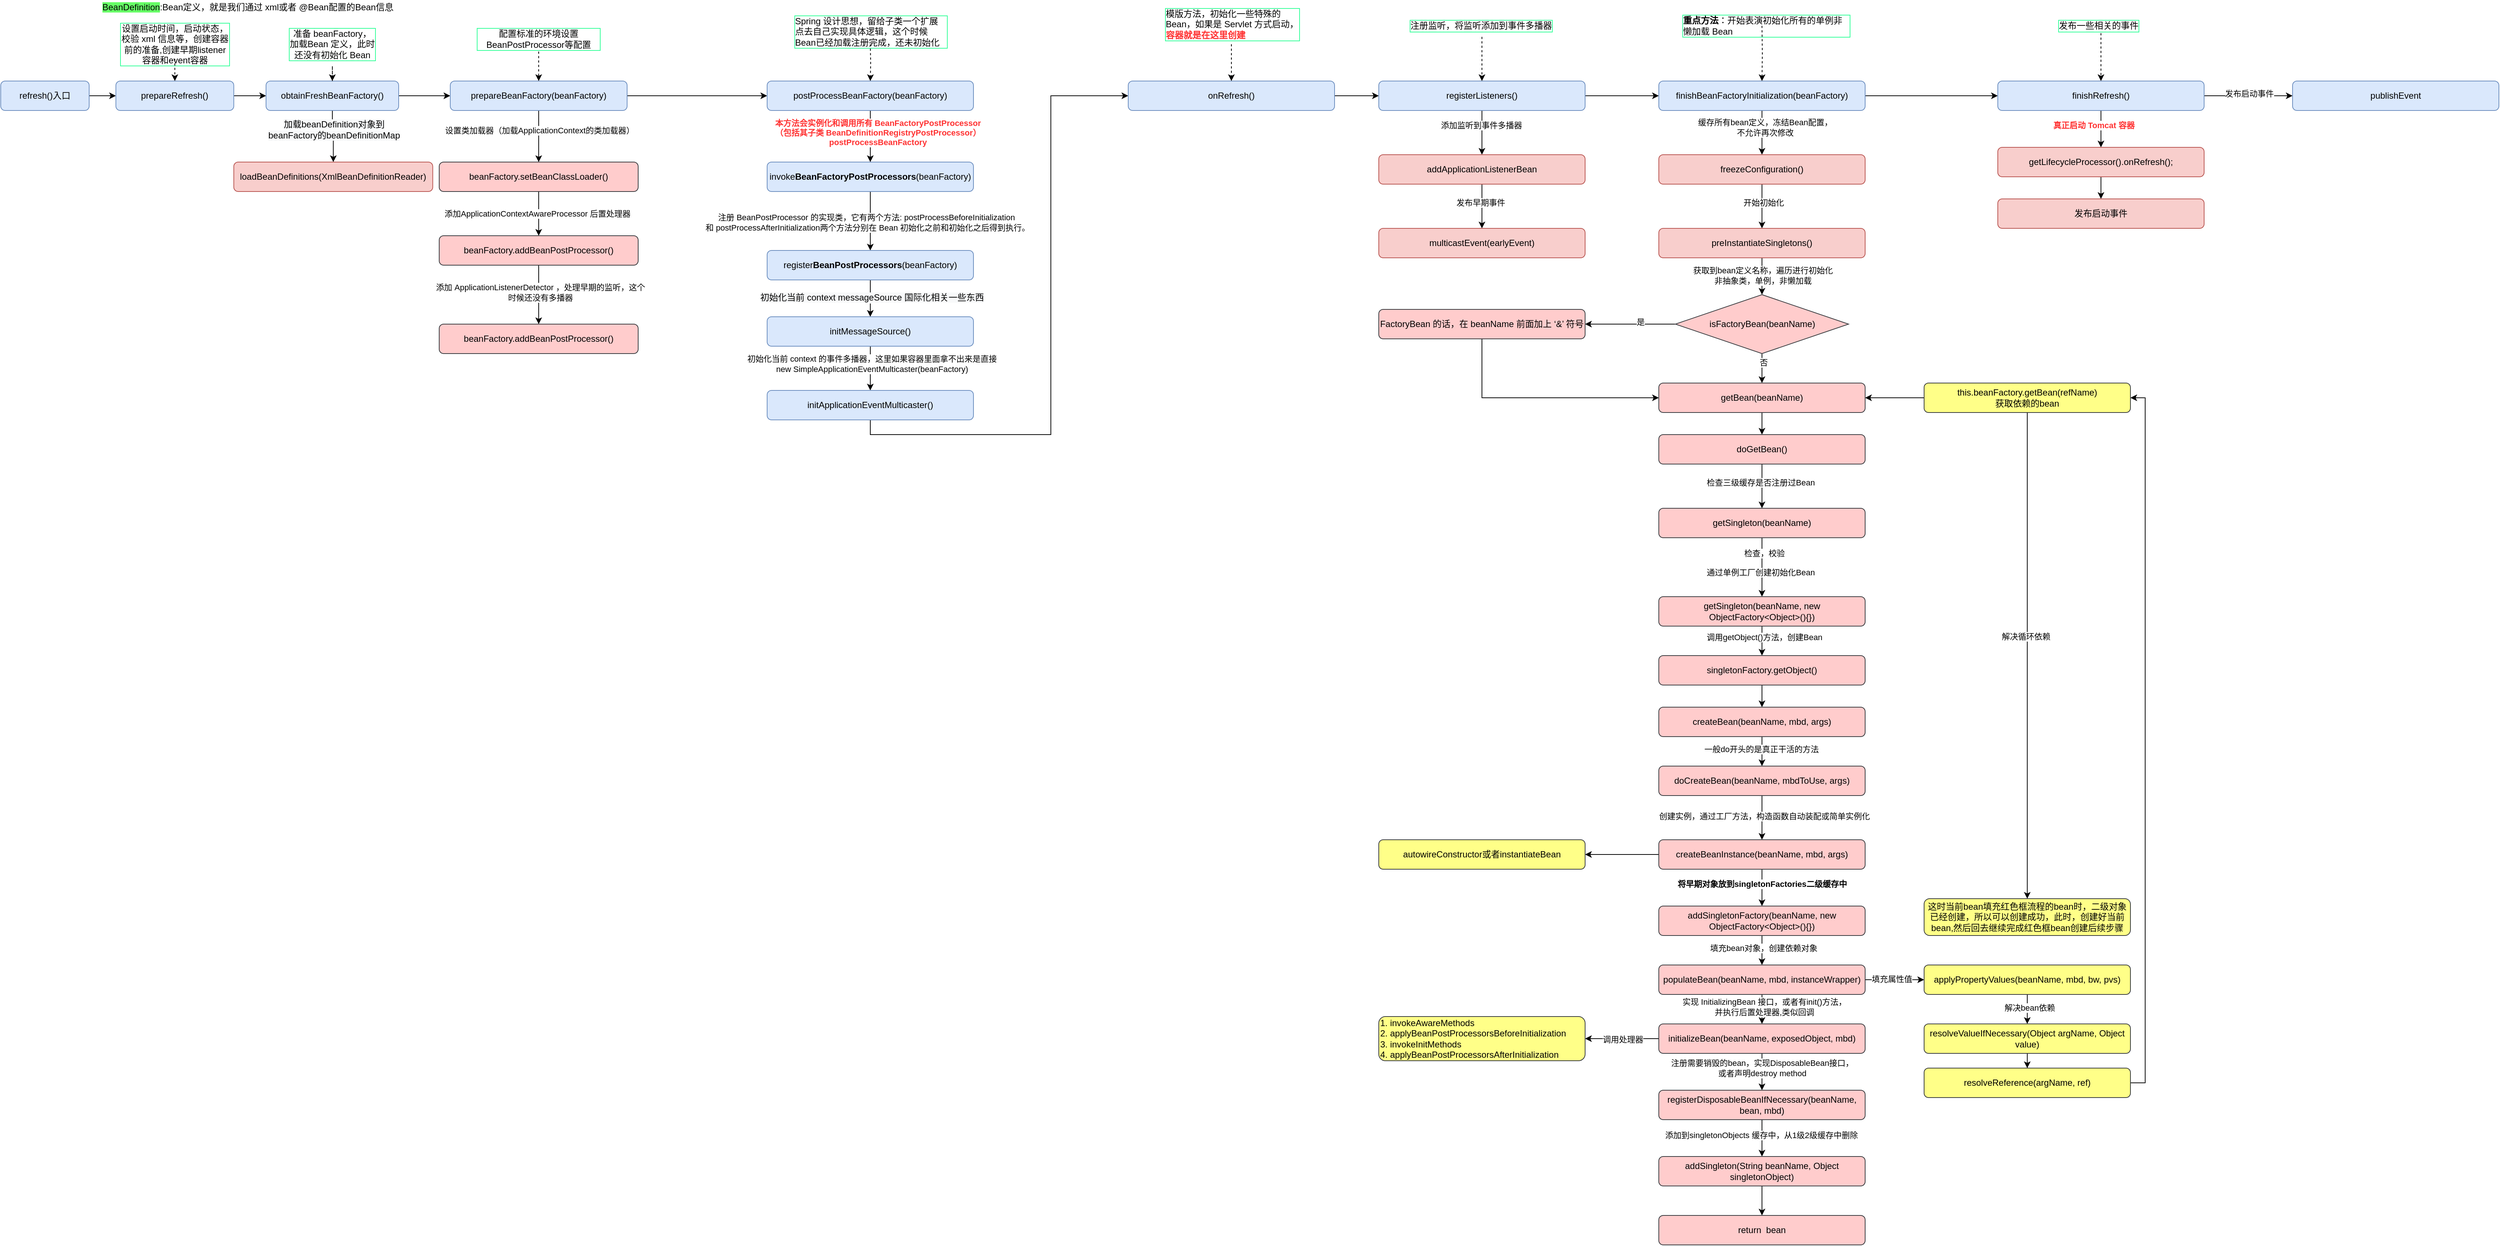 <mxfile version="14.5.4" type="github">
  <diagram id="V-CT-bQR6EL4BBTl5-5s" name="Page-1">
    <mxGraphModel dx="2031" dy="1103" grid="1" gridSize="10" guides="1" tooltips="1" connect="1" arrows="1" fold="1" page="1" pageScale="1" pageWidth="3300" pageHeight="2339" math="0" shadow="0">
      <root>
        <mxCell id="0" />
        <mxCell id="1" parent="0" />
        <mxCell id="bpOmWfIlOjlK94pHwSz9-1" value="" style="edgeStyle=orthogonalEdgeStyle;rounded=0;orthogonalLoop=1;jettySize=auto;html=1;entryX=0;entryY=0.5;entryDx=0;entryDy=0;" parent="1" source="bpOmWfIlOjlK94pHwSz9-2" target="tZ6f-W7lVFpLcrt0BJ1U-58" edge="1">
          <mxGeometry relative="1" as="geometry" />
        </mxCell>
        <mxCell id="bpOmWfIlOjlK94pHwSz9-2" value="refresh()入口" style="rounded=1;whiteSpace=wrap;html=1;fillColor=#dae8fc;strokeColor=#6c8ebf;" parent="1" vertex="1">
          <mxGeometry x="160" y="160" width="120" height="40" as="geometry" />
        </mxCell>
        <mxCell id="bpOmWfIlOjlK94pHwSz9-3" value="" style="edgeStyle=orthogonalEdgeStyle;rounded=0;orthogonalLoop=1;jettySize=auto;html=1;" parent="1" source="bpOmWfIlOjlK94pHwSz9-5" target="bpOmWfIlOjlK94pHwSz9-8" edge="1">
          <mxGeometry relative="1" as="geometry" />
        </mxCell>
        <mxCell id="tZ6f-W7lVFpLcrt0BJ1U-63" value="&lt;span style=&quot;font-size: 12px ; background-color: rgb(248 , 249 , 250)&quot;&gt;加载beanDefinition对象到&lt;br&gt;beanFactory的beanDefinitionMap&lt;/span&gt;" style="edgeLabel;html=1;align=center;verticalAlign=middle;resizable=0;points=[];" parent="bpOmWfIlOjlK94pHwSz9-3" vertex="1" connectable="0">
          <mxGeometry x="-0.28" y="2" relative="1" as="geometry">
            <mxPoint as="offset" />
          </mxGeometry>
        </mxCell>
        <mxCell id="tZ6f-W7lVFpLcrt0BJ1U-46" style="edgeStyle=orthogonalEdgeStyle;rounded=0;orthogonalLoop=1;jettySize=auto;html=1;entryX=0;entryY=0.5;entryDx=0;entryDy=0;" parent="1" source="bpOmWfIlOjlK94pHwSz9-5" target="bpOmWfIlOjlK94pHwSz9-12" edge="1">
          <mxGeometry relative="1" as="geometry" />
        </mxCell>
        <mxCell id="bpOmWfIlOjlK94pHwSz9-5" value="obtainFreshBeanFactory()" style="whiteSpace=wrap;html=1;rounded=1;strokeColor=#6c8ebf;fillColor=#dae8fc;shadow=0;sketch=0;glass=0;" parent="1" vertex="1">
          <mxGeometry x="520" y="160" width="180" height="40" as="geometry" />
        </mxCell>
        <mxCell id="bpOmWfIlOjlK94pHwSz9-6" value="" style="edgeStyle=orthogonalEdgeStyle;rounded=0;orthogonalLoop=1;jettySize=auto;html=1;dashed=1;" parent="1" source="bpOmWfIlOjlK94pHwSz9-7" target="bpOmWfIlOjlK94pHwSz9-5" edge="1">
          <mxGeometry relative="1" as="geometry" />
        </mxCell>
        <mxCell id="bpOmWfIlOjlK94pHwSz9-7" value="准备 beanFactory，加载Bean 定义，此时还没有初始化 Bean" style="text;html=1;strokeColor=none;fillColor=none;align=center;verticalAlign=middle;whiteSpace=wrap;rounded=0;shadow=0;glass=0;sketch=0;labelBorderColor=#33FF99;" parent="1" vertex="1">
          <mxGeometry x="550" y="80" width="120" height="60" as="geometry" />
        </mxCell>
        <mxCell id="bpOmWfIlOjlK94pHwSz9-8" value="loadBeanDefinitions(XmlBeanDefinitionReader)" style="whiteSpace=wrap;html=1;rounded=1;strokeColor=#b85450;fillColor=#f8cecc;shadow=0;sketch=0;glass=0;" parent="1" vertex="1">
          <mxGeometry x="476.25" y="270" width="270" height="40" as="geometry" />
        </mxCell>
        <mxCell id="tZ6f-W7lVFpLcrt0BJ1U-47" style="edgeStyle=orthogonalEdgeStyle;rounded=0;orthogonalLoop=1;jettySize=auto;html=1;entryX=0;entryY=0.5;entryDx=0;entryDy=0;" parent="1" source="bpOmWfIlOjlK94pHwSz9-12" target="tZ6f-W7lVFpLcrt0BJ1U-4" edge="1">
          <mxGeometry relative="1" as="geometry" />
        </mxCell>
        <mxCell id="tZ6f-W7lVFpLcrt0BJ1U-66" value="" style="edgeStyle=orthogonalEdgeStyle;rounded=0;orthogonalLoop=1;jettySize=auto;html=1;" parent="1" source="bpOmWfIlOjlK94pHwSz9-12" target="tZ6f-W7lVFpLcrt0BJ1U-65" edge="1">
          <mxGeometry relative="1" as="geometry" />
        </mxCell>
        <mxCell id="tZ6f-W7lVFpLcrt0BJ1U-67" value="设置类加载器（加载ApplicationContext的类加载器）" style="edgeLabel;html=1;align=center;verticalAlign=middle;resizable=0;points=[];" parent="tZ6f-W7lVFpLcrt0BJ1U-66" vertex="1" connectable="0">
          <mxGeometry x="-0.249" y="1" relative="1" as="geometry">
            <mxPoint as="offset" />
          </mxGeometry>
        </mxCell>
        <mxCell id="bpOmWfIlOjlK94pHwSz9-12" value="prepareBeanFactory(beanFactory)" style="whiteSpace=wrap;html=1;rounded=1;strokeColor=#6c8ebf;fillColor=#dae8fc;shadow=0;sketch=0;glass=0;" parent="1" vertex="1">
          <mxGeometry x="770" y="160" width="240" height="40" as="geometry" />
        </mxCell>
        <mxCell id="tZ6f-W7lVFpLcrt0BJ1U-49" style="edgeStyle=orthogonalEdgeStyle;rounded=0;orthogonalLoop=1;jettySize=auto;html=1;" parent="1" source="bpOmWfIlOjlK94pHwSz9-13" target="tZ6f-W7lVFpLcrt0BJ1U-14" edge="1">
          <mxGeometry relative="1" as="geometry" />
        </mxCell>
        <mxCell id="tZ6f-W7lVFpLcrt0BJ1U-80" value="&lt;div&gt;注册 BeanPostProcessor 的实现类，它有两个方法: postProcessBeforeInitialization&amp;nbsp;&lt;/div&gt;&lt;div&gt;和 postProcessAfterInitialization两个方法分别在 Bean 初始化之前和初始化之后得到执行。&lt;/div&gt;" style="edgeLabel;html=1;align=center;verticalAlign=middle;resizable=0;points=[];" parent="tZ6f-W7lVFpLcrt0BJ1U-49" vertex="1" connectable="0">
          <mxGeometry x="0.054" y="-4" relative="1" as="geometry">
            <mxPoint as="offset" />
          </mxGeometry>
        </mxCell>
        <mxCell id="bpOmWfIlOjlK94pHwSz9-13" value="invoke&lt;b&gt;BeanFactoryPostProcessors&lt;/b&gt;(beanFactory)" style="whiteSpace=wrap;html=1;rounded=1;strokeColor=#6c8ebf;fillColor=#dae8fc;shadow=0;sketch=0;glass=0;" parent="1" vertex="1">
          <mxGeometry x="1200" y="270" width="280" height="40" as="geometry" />
        </mxCell>
        <mxCell id="tZ6f-W7lVFpLcrt0BJ1U-2" value="" style="edgeStyle=orthogonalEdgeStyle;rounded=0;orthogonalLoop=1;jettySize=auto;html=1;dashed=1;entryX=0.5;entryY=0;entryDx=0;entryDy=0;exitX=0.5;exitY=1;exitDx=0;exitDy=0;" parent="1" source="tZ6f-W7lVFpLcrt0BJ1U-1" target="bpOmWfIlOjlK94pHwSz9-12" edge="1">
          <mxGeometry relative="1" as="geometry" />
        </mxCell>
        <mxCell id="tZ6f-W7lVFpLcrt0BJ1U-1" value="配置标准的环境设置BeanPostProcessor等配置" style="text;html=1;strokeColor=none;fillColor=none;align=center;verticalAlign=middle;whiteSpace=wrap;rounded=0;shadow=0;labelBorderColor=#33FF99;" parent="1" vertex="1">
          <mxGeometry x="805" y="85" width="170" height="35" as="geometry" />
        </mxCell>
        <mxCell id="tZ6f-W7lVFpLcrt0BJ1U-48" style="edgeStyle=orthogonalEdgeStyle;rounded=0;orthogonalLoop=1;jettySize=auto;html=1;" parent="1" source="tZ6f-W7lVFpLcrt0BJ1U-4" target="bpOmWfIlOjlK94pHwSz9-13" edge="1">
          <mxGeometry relative="1" as="geometry">
            <mxPoint x="1670" y="160" as="targetPoint" />
          </mxGeometry>
        </mxCell>
        <mxCell id="tZ6f-W7lVFpLcrt0BJ1U-78" value="&lt;div style=&quot;font-size: 12px ; text-align: left&quot;&gt;&lt;br&gt;&lt;/div&gt;" style="edgeLabel;html=1;align=center;verticalAlign=middle;resizable=0;points=[];" parent="tZ6f-W7lVFpLcrt0BJ1U-48" vertex="1" connectable="0">
          <mxGeometry x="-0.233" y="-4" relative="1" as="geometry">
            <mxPoint as="offset" />
          </mxGeometry>
        </mxCell>
        <mxCell id="tZ6f-W7lVFpLcrt0BJ1U-79" value="&lt;span style=&quot;font-size: 11px&quot;&gt;&lt;b&gt;&lt;font color=&quot;#ff3333&quot;&gt;本方法会实例化和调用所有 BeanFactoryPostProcessor&lt;br&gt;（包括其子类 BeanDefinitionRegistryPostProcessor）&lt;br&gt;postProcessBeanFactory&lt;br&gt;&lt;/font&gt;&lt;/b&gt;&lt;/span&gt;" style="edgeLabel;html=1;align=center;verticalAlign=middle;resizable=0;points=[];" parent="tZ6f-W7lVFpLcrt0BJ1U-48" vertex="1" connectable="0">
          <mxGeometry x="-0.233" y="2" relative="1" as="geometry">
            <mxPoint x="8" y="3" as="offset" />
          </mxGeometry>
        </mxCell>
        <mxCell id="tZ6f-W7lVFpLcrt0BJ1U-4" value="postProcessBeanFactory(beanFactory)" style="whiteSpace=wrap;html=1;rounded=1;strokeColor=#6c8ebf;fillColor=#dae8fc;shadow=0;sketch=0;glass=0;" parent="1" vertex="1">
          <mxGeometry x="1200" y="160" width="280" height="40" as="geometry" />
        </mxCell>
        <mxCell id="tZ6f-W7lVFpLcrt0BJ1U-7" value="" style="edgeStyle=orthogonalEdgeStyle;rounded=0;orthogonalLoop=1;jettySize=auto;html=1;dashed=1;" parent="1" target="tZ6f-W7lVFpLcrt0BJ1U-4" edge="1">
          <mxGeometry relative="1" as="geometry">
            <mxPoint x="1340" y="110" as="sourcePoint" />
          </mxGeometry>
        </mxCell>
        <mxCell id="tZ6f-W7lVFpLcrt0BJ1U-6" value="&lt;div&gt;&lt;/div&gt;Spring 设计思想，留给子类一个扩展点去自己实现具体逻辑，这个时候Bean已经加载注册完成，还未初始化" style="text;html=1;strokeColor=none;fillColor=none;align=left;verticalAlign=middle;whiteSpace=wrap;rounded=0;shadow=0;labelBorderColor=#33FF99;" parent="1" vertex="1">
          <mxGeometry x="1235" y="55" width="210" height="75" as="geometry" />
        </mxCell>
        <mxCell id="tZ6f-W7lVFpLcrt0BJ1U-50" style="edgeStyle=orthogonalEdgeStyle;rounded=0;orthogonalLoop=1;jettySize=auto;html=1;entryX=0.5;entryY=0;entryDx=0;entryDy=0;" parent="1" source="tZ6f-W7lVFpLcrt0BJ1U-14" target="tZ6f-W7lVFpLcrt0BJ1U-19" edge="1">
          <mxGeometry relative="1" as="geometry" />
        </mxCell>
        <mxCell id="tZ6f-W7lVFpLcrt0BJ1U-81" value="&lt;span style=&quot;font-size: 12px ; text-align: left ; background-color: rgb(248 , 249 , 250)&quot;&gt;初始化当前 context messageSource 国际化相关一些东西&lt;/span&gt;" style="edgeLabel;html=1;align=center;verticalAlign=middle;resizable=0;points=[];" parent="tZ6f-W7lVFpLcrt0BJ1U-50" vertex="1" connectable="0">
          <mxGeometry x="-0.066" y="2" relative="1" as="geometry">
            <mxPoint as="offset" />
          </mxGeometry>
        </mxCell>
        <mxCell id="tZ6f-W7lVFpLcrt0BJ1U-14" value="register&lt;b&gt;BeanPostProcessors&lt;/b&gt;(beanFactory)" style="whiteSpace=wrap;html=1;rounded=1;strokeColor=#6c8ebf;fillColor=#dae8fc;shadow=0;sketch=0;glass=0;" parent="1" vertex="1">
          <mxGeometry x="1200" y="390" width="280" height="40" as="geometry" />
        </mxCell>
        <mxCell id="tZ6f-W7lVFpLcrt0BJ1U-51" style="edgeStyle=orthogonalEdgeStyle;rounded=0;orthogonalLoop=1;jettySize=auto;html=1;entryX=0.5;entryY=0;entryDx=0;entryDy=0;" parent="1" source="tZ6f-W7lVFpLcrt0BJ1U-19" target="tZ6f-W7lVFpLcrt0BJ1U-23" edge="1">
          <mxGeometry relative="1" as="geometry" />
        </mxCell>
        <mxCell id="tZ6f-W7lVFpLcrt0BJ1U-83" value="&lt;div&gt;初始化当前 context 的事件多播器，这里如果容器里面拿不出来是直接&lt;/div&gt;&lt;div&gt;new SimpleApplicationEventMulticaster(beanFactory)&lt;/div&gt;" style="edgeLabel;html=1;align=center;verticalAlign=middle;resizable=0;points=[];" parent="tZ6f-W7lVFpLcrt0BJ1U-51" vertex="1" connectable="0">
          <mxGeometry x="-0.202" y="2" relative="1" as="geometry">
            <mxPoint as="offset" />
          </mxGeometry>
        </mxCell>
        <mxCell id="tZ6f-W7lVFpLcrt0BJ1U-19" value="initMessageSource()" style="whiteSpace=wrap;html=1;rounded=1;strokeColor=#6c8ebf;fillColor=#dae8fc;shadow=0;sketch=0;glass=0;" parent="1" vertex="1">
          <mxGeometry x="1200" y="480" width="280" height="40" as="geometry" />
        </mxCell>
        <mxCell id="tZ6f-W7lVFpLcrt0BJ1U-52" style="edgeStyle=orthogonalEdgeStyle;rounded=0;orthogonalLoop=1;jettySize=auto;html=1;entryX=0;entryY=0.5;entryDx=0;entryDy=0;exitX=0.5;exitY=1;exitDx=0;exitDy=0;" parent="1" source="tZ6f-W7lVFpLcrt0BJ1U-23" target="tZ6f-W7lVFpLcrt0BJ1U-27" edge="1">
          <mxGeometry relative="1" as="geometry">
            <mxPoint x="3410" y="180" as="targetPoint" />
          </mxGeometry>
        </mxCell>
        <mxCell id="tZ6f-W7lVFpLcrt0BJ1U-23" value="initApplicationEventMulticaster()" style="whiteSpace=wrap;html=1;rounded=1;strokeColor=#6c8ebf;fillColor=#dae8fc;shadow=0;sketch=0;glass=0;" parent="1" vertex="1">
          <mxGeometry x="1200" y="580" width="280" height="40" as="geometry" />
        </mxCell>
        <mxCell id="tZ6f-W7lVFpLcrt0BJ1U-84" value="" style="edgeStyle=orthogonalEdgeStyle;rounded=0;orthogonalLoop=1;jettySize=auto;html=1;" parent="1" source="tZ6f-W7lVFpLcrt0BJ1U-27" target="tZ6f-W7lVFpLcrt0BJ1U-31" edge="1">
          <mxGeometry relative="1" as="geometry" />
        </mxCell>
        <mxCell id="tZ6f-W7lVFpLcrt0BJ1U-27" value="onRefresh()" style="whiteSpace=wrap;html=1;rounded=1;strokeColor=#6c8ebf;fillColor=#dae8fc;shadow=0;sketch=0;glass=0;" parent="1" vertex="1">
          <mxGeometry x="1690" y="160" width="280" height="40" as="geometry" />
        </mxCell>
        <mxCell id="tZ6f-W7lVFpLcrt0BJ1U-30" value="" style="edgeStyle=orthogonalEdgeStyle;rounded=0;orthogonalLoop=1;jettySize=auto;html=1;dashed=1;" parent="1" source="tZ6f-W7lVFpLcrt0BJ1U-29" target="tZ6f-W7lVFpLcrt0BJ1U-27" edge="1">
          <mxGeometry relative="1" as="geometry" />
        </mxCell>
        <mxCell id="tZ6f-W7lVFpLcrt0BJ1U-29" value="模版方法，初始化一些特殊的 Bean，如果是&amp;nbsp;Servlet&amp;nbsp;方式启动，&lt;b&gt;&lt;font color=&quot;#ff3333&quot;&gt;容器就是在这里创建&lt;/font&gt;&lt;/b&gt;" style="text;html=1;strokeColor=none;fillColor=none;align=left;verticalAlign=middle;whiteSpace=wrap;rounded=0;shadow=0;labelBorderColor=#33FF99;" parent="1" vertex="1">
          <mxGeometry x="1737.5" y="55" width="185" height="55" as="geometry" />
        </mxCell>
        <mxCell id="tZ6f-W7lVFpLcrt0BJ1U-56" style="edgeStyle=orthogonalEdgeStyle;rounded=0;orthogonalLoop=1;jettySize=auto;html=1;" parent="1" source="tZ6f-W7lVFpLcrt0BJ1U-31" target="tZ6f-W7lVFpLcrt0BJ1U-35" edge="1">
          <mxGeometry relative="1" as="geometry" />
        </mxCell>
        <mxCell id="tZ6f-W7lVFpLcrt0BJ1U-86" value="" style="edgeStyle=orthogonalEdgeStyle;rounded=0;orthogonalLoop=1;jettySize=auto;html=1;" parent="1" source="tZ6f-W7lVFpLcrt0BJ1U-31" target="tZ6f-W7lVFpLcrt0BJ1U-85" edge="1">
          <mxGeometry relative="1" as="geometry" />
        </mxCell>
        <mxCell id="tZ6f-W7lVFpLcrt0BJ1U-87" value="添加监听到事件多播器" style="edgeLabel;html=1;align=center;verticalAlign=middle;resizable=0;points=[];" parent="tZ6f-W7lVFpLcrt0BJ1U-86" vertex="1" connectable="0">
          <mxGeometry x="-0.35" y="-1" relative="1" as="geometry">
            <mxPoint as="offset" />
          </mxGeometry>
        </mxCell>
        <mxCell id="tZ6f-W7lVFpLcrt0BJ1U-31" value="registerListeners()" style="whiteSpace=wrap;html=1;rounded=1;strokeColor=#6c8ebf;fillColor=#dae8fc;shadow=0;sketch=0;glass=0;" parent="1" vertex="1">
          <mxGeometry x="2030" y="160" width="280" height="40" as="geometry" />
        </mxCell>
        <mxCell id="tZ6f-W7lVFpLcrt0BJ1U-34" value="" style="edgeStyle=orthogonalEdgeStyle;rounded=0;orthogonalLoop=1;jettySize=auto;html=1;dashed=1;" parent="1" source="tZ6f-W7lVFpLcrt0BJ1U-33" target="tZ6f-W7lVFpLcrt0BJ1U-31" edge="1">
          <mxGeometry relative="1" as="geometry" />
        </mxCell>
        <mxCell id="tZ6f-W7lVFpLcrt0BJ1U-33" value="注册监听，将监听添加到事件多播器" style="text;html=1;strokeColor=none;fillColor=none;align=left;verticalAlign=middle;whiteSpace=wrap;rounded=0;shadow=0;labelBorderColor=#33FF99;" parent="1" vertex="1">
          <mxGeometry x="2070" y="70" width="200" height="30" as="geometry" />
        </mxCell>
        <mxCell id="tZ6f-W7lVFpLcrt0BJ1U-57" style="edgeStyle=orthogonalEdgeStyle;rounded=0;orthogonalLoop=1;jettySize=auto;html=1;entryX=0;entryY=0.5;entryDx=0;entryDy=0;" parent="1" source="tZ6f-W7lVFpLcrt0BJ1U-35" target="tZ6f-W7lVFpLcrt0BJ1U-41" edge="1">
          <mxGeometry relative="1" as="geometry">
            <mxPoint x="2770" y="180" as="targetPoint" />
          </mxGeometry>
        </mxCell>
        <mxCell id="tZ6f-W7lVFpLcrt0BJ1U-92" value="" style="edgeStyle=orthogonalEdgeStyle;rounded=0;orthogonalLoop=1;jettySize=auto;html=1;" parent="1" source="tZ6f-W7lVFpLcrt0BJ1U-35" target="tZ6f-W7lVFpLcrt0BJ1U-91" edge="1">
          <mxGeometry relative="1" as="geometry" />
        </mxCell>
        <mxCell id="tZ6f-W7lVFpLcrt0BJ1U-93" value="缓存所有bean定义，冻结Bean配置，&lt;br&gt;不允许再次修改" style="edgeLabel;html=1;align=center;verticalAlign=middle;resizable=0;points=[];" parent="tZ6f-W7lVFpLcrt0BJ1U-92" vertex="1" connectable="0">
          <mxGeometry x="-0.241" y="4" relative="1" as="geometry">
            <mxPoint as="offset" />
          </mxGeometry>
        </mxCell>
        <mxCell id="tZ6f-W7lVFpLcrt0BJ1U-35" value="finishBeanFactoryInitialization(beanFactory)" style="whiteSpace=wrap;html=1;rounded=1;strokeColor=#6c8ebf;fillColor=#dae8fc;shadow=0;sketch=0;glass=0;" parent="1" vertex="1">
          <mxGeometry x="2410" y="160" width="280" height="40" as="geometry" />
        </mxCell>
        <mxCell id="tZ6f-W7lVFpLcrt0BJ1U-40" value="" style="edgeStyle=orthogonalEdgeStyle;rounded=0;orthogonalLoop=1;jettySize=auto;html=1;dashed=1;" parent="1" target="tZ6f-W7lVFpLcrt0BJ1U-35" edge="1">
          <mxGeometry relative="1" as="geometry">
            <mxPoint x="2550" y="85" as="sourcePoint" />
          </mxGeometry>
        </mxCell>
        <mxCell id="tZ6f-W7lVFpLcrt0BJ1U-39" value="&lt;b&gt;重点方法&lt;/b&gt;：开始表演初始化所有的单例非懒加载 Bean" style="text;html=1;strokeColor=none;fillColor=none;align=left;verticalAlign=middle;whiteSpace=wrap;rounded=0;shadow=0;labelBorderColor=#33FF99;" parent="1" vertex="1">
          <mxGeometry x="2440" y="65" width="230" height="40" as="geometry" />
        </mxCell>
        <mxCell id="tZ6f-W7lVFpLcrt0BJ1U-168" value="" style="edgeStyle=orthogonalEdgeStyle;rounded=0;orthogonalLoop=1;jettySize=auto;html=1;" parent="1" source="tZ6f-W7lVFpLcrt0BJ1U-41" target="tZ6f-W7lVFpLcrt0BJ1U-167" edge="1">
          <mxGeometry relative="1" as="geometry" />
        </mxCell>
        <mxCell id="tZ6f-W7lVFpLcrt0BJ1U-169" value="发布启动事件" style="edgeLabel;html=1;align=center;verticalAlign=middle;resizable=0;points=[];" parent="tZ6f-W7lVFpLcrt0BJ1U-168" vertex="1" connectable="0">
          <mxGeometry x="0.008" y="3" relative="1" as="geometry">
            <mxPoint as="offset" />
          </mxGeometry>
        </mxCell>
        <mxCell id="EuHDT4Vd-5GvrEQFNRgy-2" style="edgeStyle=orthogonalEdgeStyle;rounded=0;orthogonalLoop=1;jettySize=auto;html=1;" edge="1" parent="1" source="tZ6f-W7lVFpLcrt0BJ1U-41" target="EuHDT4Vd-5GvrEQFNRgy-1">
          <mxGeometry relative="1" as="geometry" />
        </mxCell>
        <mxCell id="tZ6f-W7lVFpLcrt0BJ1U-41" value="finishRefresh()" style="whiteSpace=wrap;html=1;rounded=1;strokeColor=#6c8ebf;fillColor=#dae8fc;shadow=0;sketch=0;glass=0;" parent="1" vertex="1">
          <mxGeometry x="2870" y="160" width="280" height="40" as="geometry" />
        </mxCell>
        <mxCell id="tZ6f-W7lVFpLcrt0BJ1U-44" style="edgeStyle=orthogonalEdgeStyle;rounded=0;orthogonalLoop=1;jettySize=auto;html=1;dashed=1;" parent="1" source="tZ6f-W7lVFpLcrt0BJ1U-43" edge="1">
          <mxGeometry relative="1" as="geometry">
            <mxPoint x="3010" y="160" as="targetPoint" />
          </mxGeometry>
        </mxCell>
        <mxCell id="tZ6f-W7lVFpLcrt0BJ1U-43" value="发布一些相关的事件" style="text;html=1;strokeColor=none;fillColor=none;align=left;verticalAlign=middle;whiteSpace=wrap;rounded=0;shadow=0;labelBorderColor=#33FF99;" parent="1" vertex="1">
          <mxGeometry x="2950" y="75" width="120" height="20" as="geometry" />
        </mxCell>
        <mxCell id="tZ6f-W7lVFpLcrt0BJ1U-59" value="" style="edgeStyle=orthogonalEdgeStyle;rounded=0;orthogonalLoop=1;jettySize=auto;html=1;" parent="1" source="tZ6f-W7lVFpLcrt0BJ1U-58" target="bpOmWfIlOjlK94pHwSz9-5" edge="1">
          <mxGeometry relative="1" as="geometry" />
        </mxCell>
        <mxCell id="tZ6f-W7lVFpLcrt0BJ1U-58" value="prepareRefresh()" style="whiteSpace=wrap;html=1;rounded=1;strokeColor=#6c8ebf;fillColor=#dae8fc;shadow=0;sketch=0;glass=0;" parent="1" vertex="1">
          <mxGeometry x="316.25" y="160" width="160" height="40" as="geometry" />
        </mxCell>
        <mxCell id="tZ6f-W7lVFpLcrt0BJ1U-62" value="" style="edgeStyle=orthogonalEdgeStyle;rounded=0;orthogonalLoop=1;jettySize=auto;html=1;dashed=1;" parent="1" source="tZ6f-W7lVFpLcrt0BJ1U-61" target="tZ6f-W7lVFpLcrt0BJ1U-58" edge="1">
          <mxGeometry relative="1" as="geometry" />
        </mxCell>
        <mxCell id="tZ6f-W7lVFpLcrt0BJ1U-61" value="设置启动时间，启动状态，校验 xml 信息等，创建容器前的准备,创建早期listener容器和event容器" style="text;html=1;strokeColor=none;fillColor=none;align=center;verticalAlign=middle;whiteSpace=wrap;rounded=0;shadow=0;glass=0;sketch=0;labelBorderColor=#33FF99;" parent="1" vertex="1">
          <mxGeometry x="320.62" y="90" width="151.25" height="40" as="geometry" />
        </mxCell>
        <mxCell id="tZ6f-W7lVFpLcrt0BJ1U-64" value="&lt;span style=&quot;background-color: rgb(102 , 255 , 102)&quot;&gt;BeanDefinition&lt;/span&gt;:Bean定义，就是我们通过 xml或者 @Bean配置的Bean信息" style="text;html=1;strokeColor=none;fillColor=none;align=center;verticalAlign=middle;whiteSpace=wrap;rounded=0;shadow=0;" parent="1" vertex="1">
          <mxGeometry x="291.25" y="50" width="408.75" height="20" as="geometry" />
        </mxCell>
        <mxCell id="tZ6f-W7lVFpLcrt0BJ1U-69" value="" style="edgeStyle=orthogonalEdgeStyle;rounded=0;orthogonalLoop=1;jettySize=auto;html=1;" parent="1" source="tZ6f-W7lVFpLcrt0BJ1U-65" target="tZ6f-W7lVFpLcrt0BJ1U-68" edge="1">
          <mxGeometry relative="1" as="geometry" />
        </mxCell>
        <mxCell id="tZ6f-W7lVFpLcrt0BJ1U-70" value="添加ApplicationContextAwareProcessor 后置处理器" style="edgeLabel;html=1;align=center;verticalAlign=middle;resizable=0;points=[];" parent="tZ6f-W7lVFpLcrt0BJ1U-69" vertex="1" connectable="0">
          <mxGeometry x="-0.004" y="-2" relative="1" as="geometry">
            <mxPoint as="offset" />
          </mxGeometry>
        </mxCell>
        <mxCell id="tZ6f-W7lVFpLcrt0BJ1U-65" value="beanFactory.setBeanClassLoader()" style="whiteSpace=wrap;html=1;rounded=1;strokeColor=#36393d;fillColor=#ffcccc;shadow=0;sketch=0;glass=0;" parent="1" vertex="1">
          <mxGeometry x="755" y="270" width="270" height="40" as="geometry" />
        </mxCell>
        <mxCell id="tZ6f-W7lVFpLcrt0BJ1U-72" value="" style="edgeStyle=orthogonalEdgeStyle;rounded=0;orthogonalLoop=1;jettySize=auto;html=1;" parent="1" source="tZ6f-W7lVFpLcrt0BJ1U-68" target="tZ6f-W7lVFpLcrt0BJ1U-71" edge="1">
          <mxGeometry relative="1" as="geometry" />
        </mxCell>
        <mxCell id="tZ6f-W7lVFpLcrt0BJ1U-73" value="添加&amp;nbsp;ApplicationListenerDetector ，处理早期的监听，这个&lt;br&gt;时候还没有多播器" style="edgeLabel;html=1;align=center;verticalAlign=middle;resizable=0;points=[];" parent="tZ6f-W7lVFpLcrt0BJ1U-72" vertex="1" connectable="0">
          <mxGeometry x="-0.093" y="2" relative="1" as="geometry">
            <mxPoint as="offset" />
          </mxGeometry>
        </mxCell>
        <mxCell id="tZ6f-W7lVFpLcrt0BJ1U-68" value="beanFactory.addBeanPostProcessor()" style="whiteSpace=wrap;html=1;rounded=1;strokeColor=#36393d;fillColor=#ffcccc;shadow=0;sketch=0;glass=0;" parent="1" vertex="1">
          <mxGeometry x="755" y="370" width="270" height="40" as="geometry" />
        </mxCell>
        <mxCell id="tZ6f-W7lVFpLcrt0BJ1U-71" value="beanFactory.addBeanPostProcessor()" style="whiteSpace=wrap;html=1;rounded=1;strokeColor=#36393d;fillColor=#ffcccc;shadow=0;sketch=0;glass=0;" parent="1" vertex="1">
          <mxGeometry x="755" y="490" width="270" height="40" as="geometry" />
        </mxCell>
        <mxCell id="tZ6f-W7lVFpLcrt0BJ1U-89" value="" style="edgeStyle=orthogonalEdgeStyle;rounded=0;orthogonalLoop=1;jettySize=auto;html=1;" parent="1" source="tZ6f-W7lVFpLcrt0BJ1U-85" target="tZ6f-W7lVFpLcrt0BJ1U-88" edge="1">
          <mxGeometry relative="1" as="geometry" />
        </mxCell>
        <mxCell id="tZ6f-W7lVFpLcrt0BJ1U-90" value="发布早期事件" style="edgeLabel;html=1;align=center;verticalAlign=middle;resizable=0;points=[];" parent="tZ6f-W7lVFpLcrt0BJ1U-89" vertex="1" connectable="0">
          <mxGeometry x="-0.166" y="-2" relative="1" as="geometry">
            <mxPoint as="offset" />
          </mxGeometry>
        </mxCell>
        <mxCell id="tZ6f-W7lVFpLcrt0BJ1U-85" value="addApplicationListenerBean" style="whiteSpace=wrap;html=1;rounded=1;strokeColor=#b85450;fillColor=#f8cecc;shadow=0;sketch=0;glass=0;" parent="1" vertex="1">
          <mxGeometry x="2030" y="260" width="280" height="40" as="geometry" />
        </mxCell>
        <mxCell id="tZ6f-W7lVFpLcrt0BJ1U-88" value="multicastEvent(earlyEvent)" style="whiteSpace=wrap;html=1;rounded=1;strokeColor=#b85450;fillColor=#f8cecc;shadow=0;sketch=0;glass=0;" parent="1" vertex="1">
          <mxGeometry x="2030" y="360" width="280" height="40" as="geometry" />
        </mxCell>
        <mxCell id="tZ6f-W7lVFpLcrt0BJ1U-95" value="" style="edgeStyle=orthogonalEdgeStyle;rounded=0;orthogonalLoop=1;jettySize=auto;html=1;" parent="1" source="tZ6f-W7lVFpLcrt0BJ1U-91" target="tZ6f-W7lVFpLcrt0BJ1U-94" edge="1">
          <mxGeometry relative="1" as="geometry" />
        </mxCell>
        <mxCell id="tZ6f-W7lVFpLcrt0BJ1U-96" value="开始初始化" style="edgeLabel;html=1;align=center;verticalAlign=middle;resizable=0;points=[];" parent="tZ6f-W7lVFpLcrt0BJ1U-95" vertex="1" connectable="0">
          <mxGeometry x="-0.163" y="2" relative="1" as="geometry">
            <mxPoint as="offset" />
          </mxGeometry>
        </mxCell>
        <mxCell id="tZ6f-W7lVFpLcrt0BJ1U-91" value="freezeConfiguration()" style="whiteSpace=wrap;html=1;rounded=1;strokeColor=#b85450;fillColor=#f8cecc;shadow=0;sketch=0;glass=0;" parent="1" vertex="1">
          <mxGeometry x="2410" y="260" width="280" height="40" as="geometry" />
        </mxCell>
        <mxCell id="tZ6f-W7lVFpLcrt0BJ1U-98" value="" style="edgeStyle=orthogonalEdgeStyle;rounded=0;orthogonalLoop=1;jettySize=auto;html=1;" parent="1" source="tZ6f-W7lVFpLcrt0BJ1U-94" target="tZ6f-W7lVFpLcrt0BJ1U-97" edge="1">
          <mxGeometry relative="1" as="geometry" />
        </mxCell>
        <mxCell id="tZ6f-W7lVFpLcrt0BJ1U-99" value="获取到bean定义名称，遍历进行初始化&lt;br&gt;非抽象类，单例，非懒加载" style="edgeLabel;html=1;align=center;verticalAlign=middle;resizable=0;points=[];" parent="tZ6f-W7lVFpLcrt0BJ1U-98" vertex="1" connectable="0">
          <mxGeometry x="-0.042" y="1" relative="1" as="geometry">
            <mxPoint as="offset" />
          </mxGeometry>
        </mxCell>
        <mxCell id="tZ6f-W7lVFpLcrt0BJ1U-94" value="preInstantiateSingletons()" style="whiteSpace=wrap;html=1;rounded=1;strokeColor=#b85450;fillColor=#f8cecc;shadow=0;sketch=0;glass=0;" parent="1" vertex="1">
          <mxGeometry x="2410" y="360" width="280" height="40" as="geometry" />
        </mxCell>
        <mxCell id="tZ6f-W7lVFpLcrt0BJ1U-101" value="" style="edgeStyle=orthogonalEdgeStyle;rounded=0;orthogonalLoop=1;jettySize=auto;html=1;" parent="1" source="tZ6f-W7lVFpLcrt0BJ1U-97" target="tZ6f-W7lVFpLcrt0BJ1U-100" edge="1">
          <mxGeometry relative="1" as="geometry" />
        </mxCell>
        <mxCell id="tZ6f-W7lVFpLcrt0BJ1U-102" value="是" style="edgeLabel;html=1;align=center;verticalAlign=middle;resizable=0;points=[];" parent="tZ6f-W7lVFpLcrt0BJ1U-101" vertex="1" connectable="0">
          <mxGeometry x="-0.218" y="-3" relative="1" as="geometry">
            <mxPoint as="offset" />
          </mxGeometry>
        </mxCell>
        <mxCell id="tZ6f-W7lVFpLcrt0BJ1U-104" value="" style="edgeStyle=orthogonalEdgeStyle;rounded=0;orthogonalLoop=1;jettySize=auto;html=1;" parent="1" source="tZ6f-W7lVFpLcrt0BJ1U-97" target="tZ6f-W7lVFpLcrt0BJ1U-103" edge="1">
          <mxGeometry relative="1" as="geometry" />
        </mxCell>
        <mxCell id="tZ6f-W7lVFpLcrt0BJ1U-105" value="否" style="edgeLabel;html=1;align=center;verticalAlign=middle;resizable=0;points=[];" parent="tZ6f-W7lVFpLcrt0BJ1U-104" vertex="1" connectable="0">
          <mxGeometry x="-0.403" y="2" relative="1" as="geometry">
            <mxPoint as="offset" />
          </mxGeometry>
        </mxCell>
        <mxCell id="tZ6f-W7lVFpLcrt0BJ1U-97" value="isFactoryBean(beanName)" style="rhombus;whiteSpace=wrap;html=1;shadow=0;fillColor=#ffcccc;strokeColor=#36393d;" parent="1" vertex="1">
          <mxGeometry x="2432.5" y="450" width="235" height="80" as="geometry" />
        </mxCell>
        <mxCell id="tZ6f-W7lVFpLcrt0BJ1U-115" style="edgeStyle=orthogonalEdgeStyle;rounded=0;orthogonalLoop=1;jettySize=auto;html=1;exitX=0.5;exitY=1;exitDx=0;exitDy=0;entryX=0;entryY=0.5;entryDx=0;entryDy=0;" parent="1" source="tZ6f-W7lVFpLcrt0BJ1U-100" target="tZ6f-W7lVFpLcrt0BJ1U-103" edge="1">
          <mxGeometry relative="1" as="geometry">
            <mxPoint x="2220" y="600" as="targetPoint" />
          </mxGeometry>
        </mxCell>
        <mxCell id="tZ6f-W7lVFpLcrt0BJ1U-100" value="FactoryBean 的话，在 beanName 前面加上 ‘&amp;amp;’ 符号" style="whiteSpace=wrap;html=1;shadow=0;strokeColor=#36393d;fillColor=#ffcccc;rounded=1;" parent="1" vertex="1">
          <mxGeometry x="2030" y="470" width="280" height="40" as="geometry" />
        </mxCell>
        <mxCell id="tZ6f-W7lVFpLcrt0BJ1U-107" value="" style="edgeStyle=orthogonalEdgeStyle;rounded=0;orthogonalLoop=1;jettySize=auto;html=1;" parent="1" source="tZ6f-W7lVFpLcrt0BJ1U-103" target="tZ6f-W7lVFpLcrt0BJ1U-106" edge="1">
          <mxGeometry relative="1" as="geometry" />
        </mxCell>
        <mxCell id="tZ6f-W7lVFpLcrt0BJ1U-103" value="getBean(beanName)" style="whiteSpace=wrap;html=1;shadow=0;strokeColor=#36393d;fillColor=#ffcccc;rounded=1;" parent="1" vertex="1">
          <mxGeometry x="2410" y="570" width="280" height="40" as="geometry" />
        </mxCell>
        <mxCell id="tZ6f-W7lVFpLcrt0BJ1U-109" value="" style="edgeStyle=orthogonalEdgeStyle;rounded=0;orthogonalLoop=1;jettySize=auto;html=1;" parent="1" source="tZ6f-W7lVFpLcrt0BJ1U-106" target="tZ6f-W7lVFpLcrt0BJ1U-108" edge="1">
          <mxGeometry relative="1" as="geometry" />
        </mxCell>
        <mxCell id="tZ6f-W7lVFpLcrt0BJ1U-110" value="检查三级缓存是否注册过Bean" style="edgeLabel;html=1;align=center;verticalAlign=middle;resizable=0;points=[];" parent="tZ6f-W7lVFpLcrt0BJ1U-109" vertex="1" connectable="0">
          <mxGeometry x="-0.166" y="-2" relative="1" as="geometry">
            <mxPoint as="offset" />
          </mxGeometry>
        </mxCell>
        <mxCell id="tZ6f-W7lVFpLcrt0BJ1U-106" value="doGetBean()" style="whiteSpace=wrap;html=1;shadow=0;strokeColor=#36393d;fillColor=#ffcccc;rounded=1;" parent="1" vertex="1">
          <mxGeometry x="2410" y="640" width="280" height="40" as="geometry" />
        </mxCell>
        <mxCell id="tZ6f-W7lVFpLcrt0BJ1U-112" value="" style="edgeStyle=orthogonalEdgeStyle;rounded=0;orthogonalLoop=1;jettySize=auto;html=1;" parent="1" source="tZ6f-W7lVFpLcrt0BJ1U-108" target="tZ6f-W7lVFpLcrt0BJ1U-111" edge="1">
          <mxGeometry relative="1" as="geometry" />
        </mxCell>
        <mxCell id="tZ6f-W7lVFpLcrt0BJ1U-113" value="检查，校验" style="edgeLabel;html=1;align=center;verticalAlign=middle;resizable=0;points=[];" parent="tZ6f-W7lVFpLcrt0BJ1U-112" vertex="1" connectable="0">
          <mxGeometry x="-0.49" y="3" relative="1" as="geometry">
            <mxPoint as="offset" />
          </mxGeometry>
        </mxCell>
        <mxCell id="tZ6f-W7lVFpLcrt0BJ1U-114" value="通过单例工厂创建初始化Bean" style="edgeLabel;html=1;align=center;verticalAlign=middle;resizable=0;points=[];" parent="tZ6f-W7lVFpLcrt0BJ1U-112" vertex="1" connectable="0">
          <mxGeometry x="0.157" y="-2" relative="1" as="geometry">
            <mxPoint as="offset" />
          </mxGeometry>
        </mxCell>
        <mxCell id="tZ6f-W7lVFpLcrt0BJ1U-108" value="getSingleton(beanName)" style="whiteSpace=wrap;html=1;shadow=0;strokeColor=#36393d;fillColor=#ffcccc;rounded=1;" parent="1" vertex="1">
          <mxGeometry x="2410" y="740" width="280" height="40" as="geometry" />
        </mxCell>
        <mxCell id="tZ6f-W7lVFpLcrt0BJ1U-117" value="" style="edgeStyle=orthogonalEdgeStyle;rounded=0;orthogonalLoop=1;jettySize=auto;html=1;" parent="1" source="tZ6f-W7lVFpLcrt0BJ1U-111" target="tZ6f-W7lVFpLcrt0BJ1U-116" edge="1">
          <mxGeometry relative="1" as="geometry" />
        </mxCell>
        <mxCell id="tZ6f-W7lVFpLcrt0BJ1U-118" value="调用getObject()方法，创建Bean" style="edgeLabel;html=1;align=center;verticalAlign=middle;resizable=0;points=[];" parent="tZ6f-W7lVFpLcrt0BJ1U-117" vertex="1" connectable="0">
          <mxGeometry x="-0.28" y="3" relative="1" as="geometry">
            <mxPoint as="offset" />
          </mxGeometry>
        </mxCell>
        <mxCell id="tZ6f-W7lVFpLcrt0BJ1U-111" value="getSingleton(beanName, new ObjectFactory&amp;lt;Object&amp;gt;(){})" style="whiteSpace=wrap;html=1;shadow=0;strokeColor=#36393d;fillColor=#ffcccc;rounded=1;" parent="1" vertex="1">
          <mxGeometry x="2410" y="860" width="280" height="40" as="geometry" />
        </mxCell>
        <mxCell id="tZ6f-W7lVFpLcrt0BJ1U-120" value="" style="edgeStyle=orthogonalEdgeStyle;rounded=0;orthogonalLoop=1;jettySize=auto;html=1;" parent="1" source="tZ6f-W7lVFpLcrt0BJ1U-116" target="tZ6f-W7lVFpLcrt0BJ1U-119" edge="1">
          <mxGeometry relative="1" as="geometry" />
        </mxCell>
        <mxCell id="tZ6f-W7lVFpLcrt0BJ1U-116" value="singletonFactory.getObject()" style="whiteSpace=wrap;html=1;shadow=0;strokeColor=#36393d;fillColor=#ffcccc;rounded=1;" parent="1" vertex="1">
          <mxGeometry x="2410" y="940" width="280" height="40" as="geometry" />
        </mxCell>
        <mxCell id="tZ6f-W7lVFpLcrt0BJ1U-123" value="" style="edgeStyle=orthogonalEdgeStyle;rounded=0;orthogonalLoop=1;jettySize=auto;html=1;" parent="1" source="tZ6f-W7lVFpLcrt0BJ1U-119" target="tZ6f-W7lVFpLcrt0BJ1U-122" edge="1">
          <mxGeometry relative="1" as="geometry" />
        </mxCell>
        <mxCell id="tZ6f-W7lVFpLcrt0BJ1U-124" value="一般do开头的是真正干活的方法" style="edgeLabel;html=1;align=center;verticalAlign=middle;resizable=0;points=[];" parent="tZ6f-W7lVFpLcrt0BJ1U-123" vertex="1" connectable="0">
          <mxGeometry x="-0.143" y="-1" relative="1" as="geometry">
            <mxPoint as="offset" />
          </mxGeometry>
        </mxCell>
        <mxCell id="tZ6f-W7lVFpLcrt0BJ1U-119" value="createBean(beanName, mbd, args)" style="whiteSpace=wrap;html=1;shadow=0;strokeColor=#36393d;fillColor=#ffcccc;rounded=1;" parent="1" vertex="1">
          <mxGeometry x="2410" y="1010" width="280" height="40" as="geometry" />
        </mxCell>
        <mxCell id="tZ6f-W7lVFpLcrt0BJ1U-126" value="" style="edgeStyle=orthogonalEdgeStyle;rounded=0;orthogonalLoop=1;jettySize=auto;html=1;exitX=0.5;exitY=1;exitDx=0;exitDy=0;" parent="1" source="tZ6f-W7lVFpLcrt0BJ1U-160" target="tZ6f-W7lVFpLcrt0BJ1U-125" edge="1">
          <mxGeometry relative="1" as="geometry">
            <mxPoint x="2550" y="1220" as="sourcePoint" />
          </mxGeometry>
        </mxCell>
        <mxCell id="tZ6f-W7lVFpLcrt0BJ1U-127" value="&lt;b&gt;将早期对象放到singletonFactories二级缓存中&lt;/b&gt;" style="edgeLabel;html=1;align=center;verticalAlign=middle;resizable=0;points=[];" parent="tZ6f-W7lVFpLcrt0BJ1U-126" vertex="1" connectable="0">
          <mxGeometry x="-0.063" y="-1" relative="1" as="geometry">
            <mxPoint x="1" y="-3.43" as="offset" />
          </mxGeometry>
        </mxCell>
        <mxCell id="tZ6f-W7lVFpLcrt0BJ1U-161" value="" style="edgeStyle=orthogonalEdgeStyle;rounded=0;orthogonalLoop=1;jettySize=auto;html=1;" parent="1" source="tZ6f-W7lVFpLcrt0BJ1U-122" target="tZ6f-W7lVFpLcrt0BJ1U-160" edge="1">
          <mxGeometry relative="1" as="geometry" />
        </mxCell>
        <mxCell id="tZ6f-W7lVFpLcrt0BJ1U-162" value="创建实例，通过工厂方法，构造函数自动装配或简单实例化" style="edgeLabel;html=1;align=center;verticalAlign=middle;resizable=0;points=[];" parent="tZ6f-W7lVFpLcrt0BJ1U-161" vertex="1" connectable="0">
          <mxGeometry x="-0.069" y="3" relative="1" as="geometry">
            <mxPoint as="offset" />
          </mxGeometry>
        </mxCell>
        <mxCell id="tZ6f-W7lVFpLcrt0BJ1U-122" value="doCreateBean(beanName, mbdToUse, args)" style="whiteSpace=wrap;html=1;shadow=0;strokeColor=#36393d;fillColor=#ffcccc;rounded=1;" parent="1" vertex="1">
          <mxGeometry x="2410" y="1090" width="280" height="40" as="geometry" />
        </mxCell>
        <mxCell id="tZ6f-W7lVFpLcrt0BJ1U-129" value="" style="edgeStyle=orthogonalEdgeStyle;rounded=0;orthogonalLoop=1;jettySize=auto;html=1;" parent="1" source="tZ6f-W7lVFpLcrt0BJ1U-125" target="tZ6f-W7lVFpLcrt0BJ1U-128" edge="1">
          <mxGeometry relative="1" as="geometry" />
        </mxCell>
        <mxCell id="tZ6f-W7lVFpLcrt0BJ1U-130" value="填充bean对象，创建依赖对象" style="edgeLabel;html=1;align=center;verticalAlign=middle;resizable=0;points=[];" parent="tZ6f-W7lVFpLcrt0BJ1U-129" vertex="1" connectable="0">
          <mxGeometry x="-0.151" y="2" relative="1" as="geometry">
            <mxPoint as="offset" />
          </mxGeometry>
        </mxCell>
        <mxCell id="tZ6f-W7lVFpLcrt0BJ1U-125" value="addSingletonFactory(beanName, new ObjectFactory&amp;lt;Object&amp;gt;(){})" style="whiteSpace=wrap;html=1;shadow=0;strokeColor=#36393d;fillColor=#ffcccc;rounded=1;" parent="1" vertex="1">
          <mxGeometry x="2410" y="1280" width="280" height="40" as="geometry" />
        </mxCell>
        <mxCell id="tZ6f-W7lVFpLcrt0BJ1U-132" value="" style="edgeStyle=orthogonalEdgeStyle;rounded=0;orthogonalLoop=1;jettySize=auto;html=1;" parent="1" source="tZ6f-W7lVFpLcrt0BJ1U-128" target="tZ6f-W7lVFpLcrt0BJ1U-131" edge="1">
          <mxGeometry relative="1" as="geometry" />
        </mxCell>
        <mxCell id="tZ6f-W7lVFpLcrt0BJ1U-133" value="填充属性值" style="edgeLabel;html=1;align=center;verticalAlign=middle;resizable=0;points=[];" parent="tZ6f-W7lVFpLcrt0BJ1U-132" vertex="1" connectable="0">
          <mxGeometry x="-0.1" y="1" relative="1" as="geometry">
            <mxPoint as="offset" />
          </mxGeometry>
        </mxCell>
        <mxCell id="tZ6f-W7lVFpLcrt0BJ1U-135" value="" style="edgeStyle=orthogonalEdgeStyle;rounded=0;orthogonalLoop=1;jettySize=auto;html=1;" parent="1" source="tZ6f-W7lVFpLcrt0BJ1U-128" target="tZ6f-W7lVFpLcrt0BJ1U-134" edge="1">
          <mxGeometry relative="1" as="geometry" />
        </mxCell>
        <mxCell id="tZ6f-W7lVFpLcrt0BJ1U-136" value="实现 InitializingBean 接口，或者有init()方法，&lt;br&gt;并执行后置处理器,类似回调" style="edgeLabel;html=1;align=center;verticalAlign=middle;resizable=0;points=[];" parent="tZ6f-W7lVFpLcrt0BJ1U-135" vertex="1" connectable="0">
          <mxGeometry x="-0.175" y="3" relative="1" as="geometry">
            <mxPoint as="offset" />
          </mxGeometry>
        </mxCell>
        <mxCell id="tZ6f-W7lVFpLcrt0BJ1U-128" value="populateBean(beanName, mbd, instanceWrapper)" style="whiteSpace=wrap;html=1;shadow=0;strokeColor=#36393d;fillColor=#ffcccc;rounded=1;" parent="1" vertex="1">
          <mxGeometry x="2410" y="1360" width="280" height="40" as="geometry" />
        </mxCell>
        <mxCell id="tZ6f-W7lVFpLcrt0BJ1U-147" value="" style="edgeStyle=orthogonalEdgeStyle;rounded=0;orthogonalLoop=1;jettySize=auto;html=1;" parent="1" source="tZ6f-W7lVFpLcrt0BJ1U-131" target="tZ6f-W7lVFpLcrt0BJ1U-146" edge="1">
          <mxGeometry relative="1" as="geometry" />
        </mxCell>
        <mxCell id="tZ6f-W7lVFpLcrt0BJ1U-148" value="解决bean依赖" style="edgeLabel;html=1;align=center;verticalAlign=middle;resizable=0;points=[];" parent="tZ6f-W7lVFpLcrt0BJ1U-147" vertex="1" connectable="0">
          <mxGeometry x="-0.123" y="3" relative="1" as="geometry">
            <mxPoint as="offset" />
          </mxGeometry>
        </mxCell>
        <mxCell id="tZ6f-W7lVFpLcrt0BJ1U-131" value="applyPropertyValues(beanName, mbd, bw, pvs)" style="whiteSpace=wrap;html=1;shadow=0;strokeColor=#36393d;fillColor=#ffff88;rounded=1;" parent="1" vertex="1">
          <mxGeometry x="2770" y="1360" width="280" height="40" as="geometry" />
        </mxCell>
        <mxCell id="tZ6f-W7lVFpLcrt0BJ1U-138" value="" style="edgeStyle=orthogonalEdgeStyle;rounded=0;orthogonalLoop=1;jettySize=auto;html=1;" parent="1" source="tZ6f-W7lVFpLcrt0BJ1U-134" edge="1">
          <mxGeometry relative="1" as="geometry">
            <mxPoint x="2310" y="1460" as="targetPoint" />
          </mxGeometry>
        </mxCell>
        <mxCell id="tZ6f-W7lVFpLcrt0BJ1U-139" value="调用处理器" style="edgeLabel;html=1;align=center;verticalAlign=middle;resizable=0;points=[];" parent="tZ6f-W7lVFpLcrt0BJ1U-138" vertex="1" connectable="0">
          <mxGeometry x="-0.02" y="1" relative="1" as="geometry">
            <mxPoint as="offset" />
          </mxGeometry>
        </mxCell>
        <mxCell id="tZ6f-W7lVFpLcrt0BJ1U-141" value="" style="edgeStyle=orthogonalEdgeStyle;rounded=0;orthogonalLoop=1;jettySize=auto;html=1;" parent="1" source="tZ6f-W7lVFpLcrt0BJ1U-134" target="tZ6f-W7lVFpLcrt0BJ1U-140" edge="1">
          <mxGeometry relative="1" as="geometry" />
        </mxCell>
        <mxCell id="tZ6f-W7lVFpLcrt0BJ1U-142" value="注册需要销毁的bean，实现DisposableBean接口，&lt;br&gt;或者声明destroy method" style="edgeLabel;html=1;align=center;verticalAlign=middle;resizable=0;points=[];" parent="tZ6f-W7lVFpLcrt0BJ1U-141" vertex="1" connectable="0">
          <mxGeometry x="-0.2" relative="1" as="geometry">
            <mxPoint as="offset" />
          </mxGeometry>
        </mxCell>
        <mxCell id="tZ6f-W7lVFpLcrt0BJ1U-134" value="initializeBean(beanName, exposedObject, mbd)" style="whiteSpace=wrap;html=1;shadow=0;strokeColor=#36393d;fillColor=#ffcccc;rounded=1;" parent="1" vertex="1">
          <mxGeometry x="2410" y="1440" width="280" height="40" as="geometry" />
        </mxCell>
        <mxCell id="tZ6f-W7lVFpLcrt0BJ1U-137" value="1. invokeAwareMethods&lt;br&gt;2.&amp;nbsp;applyBeanPostProcessorsBeforeInitialization&lt;br&gt;3.&amp;nbsp;invokeInitMethods&lt;br&gt;4.&amp;nbsp;applyBeanPostProcessorsAfterInitialization" style="whiteSpace=wrap;html=1;shadow=0;strokeColor=#36393d;fillColor=#ffff88;rounded=1;align=left;" parent="1" vertex="1">
          <mxGeometry x="2030" y="1430" width="280" height="60" as="geometry" />
        </mxCell>
        <mxCell id="tZ6f-W7lVFpLcrt0BJ1U-144" value="" style="edgeStyle=orthogonalEdgeStyle;rounded=0;orthogonalLoop=1;jettySize=auto;html=1;" parent="1" source="tZ6f-W7lVFpLcrt0BJ1U-140" target="tZ6f-W7lVFpLcrt0BJ1U-143" edge="1">
          <mxGeometry relative="1" as="geometry" />
        </mxCell>
        <mxCell id="tZ6f-W7lVFpLcrt0BJ1U-145" value="添加到singletonObjects 缓存中，从1级2级缓存中删除" style="edgeLabel;html=1;align=center;verticalAlign=middle;resizable=0;points=[];" parent="tZ6f-W7lVFpLcrt0BJ1U-144" vertex="1" connectable="0">
          <mxGeometry x="-0.175" y="-1" relative="1" as="geometry">
            <mxPoint as="offset" />
          </mxGeometry>
        </mxCell>
        <mxCell id="tZ6f-W7lVFpLcrt0BJ1U-140" value="registerDisposableBeanIfNecessary(beanName, bean, mbd)" style="whiteSpace=wrap;html=1;shadow=0;strokeColor=#36393d;fillColor=#ffcccc;rounded=1;" parent="1" vertex="1">
          <mxGeometry x="2410" y="1530" width="280" height="40" as="geometry" />
        </mxCell>
        <mxCell id="tZ6f-W7lVFpLcrt0BJ1U-166" value="" style="edgeStyle=orthogonalEdgeStyle;rounded=0;orthogonalLoop=1;jettySize=auto;html=1;" parent="1" source="tZ6f-W7lVFpLcrt0BJ1U-143" target="tZ6f-W7lVFpLcrt0BJ1U-165" edge="1">
          <mxGeometry relative="1" as="geometry" />
        </mxCell>
        <mxCell id="tZ6f-W7lVFpLcrt0BJ1U-143" value="addSingleton(String beanName, Object singletonObject)" style="whiteSpace=wrap;html=1;shadow=0;strokeColor=#36393d;fillColor=#ffcccc;rounded=1;" parent="1" vertex="1">
          <mxGeometry x="2410" y="1620" width="280" height="40" as="geometry" />
        </mxCell>
        <mxCell id="tZ6f-W7lVFpLcrt0BJ1U-150" value="" style="edgeStyle=orthogonalEdgeStyle;rounded=0;orthogonalLoop=1;jettySize=auto;html=1;" parent="1" source="tZ6f-W7lVFpLcrt0BJ1U-146" target="tZ6f-W7lVFpLcrt0BJ1U-149" edge="1">
          <mxGeometry relative="1" as="geometry" />
        </mxCell>
        <mxCell id="tZ6f-W7lVFpLcrt0BJ1U-146" value="resolveValueIfNecessary(Object argName, Object value)" style="whiteSpace=wrap;html=1;shadow=0;strokeColor=#36393d;fillColor=#ffff88;rounded=1;" parent="1" vertex="1">
          <mxGeometry x="2770" y="1440" width="280" height="40" as="geometry" />
        </mxCell>
        <mxCell id="tZ6f-W7lVFpLcrt0BJ1U-154" style="edgeStyle=orthogonalEdgeStyle;rounded=0;orthogonalLoop=1;jettySize=auto;html=1;entryX=1;entryY=0.5;entryDx=0;entryDy=0;exitX=1;exitY=0.5;exitDx=0;exitDy=0;" parent="1" source="tZ6f-W7lVFpLcrt0BJ1U-149" target="tZ6f-W7lVFpLcrt0BJ1U-153" edge="1">
          <mxGeometry relative="1" as="geometry">
            <mxPoint x="3070" y="1080" as="targetPoint" />
            <Array as="points">
              <mxPoint x="3070" y="1520" />
              <mxPoint x="3070" y="590" />
            </Array>
          </mxGeometry>
        </mxCell>
        <mxCell id="tZ6f-W7lVFpLcrt0BJ1U-149" value="resolveReference(argName, ref)" style="whiteSpace=wrap;html=1;shadow=0;strokeColor=#36393d;fillColor=#ffff88;rounded=1;" parent="1" vertex="1">
          <mxGeometry x="2770" y="1500" width="280" height="40" as="geometry" />
        </mxCell>
        <mxCell id="tZ6f-W7lVFpLcrt0BJ1U-155" value="" style="edgeStyle=orthogonalEdgeStyle;rounded=0;orthogonalLoop=1;jettySize=auto;html=1;" parent="1" source="tZ6f-W7lVFpLcrt0BJ1U-153" target="tZ6f-W7lVFpLcrt0BJ1U-103" edge="1">
          <mxGeometry relative="1" as="geometry" />
        </mxCell>
        <mxCell id="tZ6f-W7lVFpLcrt0BJ1U-157" value="" style="edgeStyle=orthogonalEdgeStyle;rounded=0;orthogonalLoop=1;jettySize=auto;html=1;" parent="1" source="tZ6f-W7lVFpLcrt0BJ1U-153" target="tZ6f-W7lVFpLcrt0BJ1U-156" edge="1">
          <mxGeometry relative="1" as="geometry" />
        </mxCell>
        <mxCell id="tZ6f-W7lVFpLcrt0BJ1U-158" value="解决循环依赖" style="edgeLabel;html=1;align=center;verticalAlign=middle;resizable=0;points=[];" parent="tZ6f-W7lVFpLcrt0BJ1U-157" vertex="1" connectable="0">
          <mxGeometry x="-0.08" y="-2" relative="1" as="geometry">
            <mxPoint as="offset" />
          </mxGeometry>
        </mxCell>
        <mxCell id="tZ6f-W7lVFpLcrt0BJ1U-153" value="this.beanFactory.getBean(refName)&lt;br&gt;获取依赖的bean" style="whiteSpace=wrap;html=1;shadow=0;strokeColor=#36393d;fillColor=#ffff88;rounded=1;" parent="1" vertex="1">
          <mxGeometry x="2770" y="570" width="280" height="40" as="geometry" />
        </mxCell>
        <mxCell id="tZ6f-W7lVFpLcrt0BJ1U-156" value="这时当前bean填充红色框流程的bean时，二级对象已经创建，所以可以创建成功，此时，创建好当前bean,然后回去继续完成红色框bean创建后续步骤" style="whiteSpace=wrap;html=1;shadow=0;strokeColor=#36393d;fillColor=#ffff88;rounded=1;" parent="1" vertex="1">
          <mxGeometry x="2770" y="1270" width="280" height="50" as="geometry" />
        </mxCell>
        <mxCell id="tZ6f-W7lVFpLcrt0BJ1U-164" value="" style="edgeStyle=orthogonalEdgeStyle;rounded=0;orthogonalLoop=1;jettySize=auto;html=1;" parent="1" source="tZ6f-W7lVFpLcrt0BJ1U-160" target="tZ6f-W7lVFpLcrt0BJ1U-163" edge="1">
          <mxGeometry relative="1" as="geometry" />
        </mxCell>
        <mxCell id="tZ6f-W7lVFpLcrt0BJ1U-160" value="createBeanInstance(beanName, mbd, args)" style="whiteSpace=wrap;html=1;shadow=0;strokeColor=#36393d;fillColor=#ffcccc;rounded=1;" parent="1" vertex="1">
          <mxGeometry x="2410" y="1190" width="280" height="40" as="geometry" />
        </mxCell>
        <mxCell id="tZ6f-W7lVFpLcrt0BJ1U-163" value="autowireConstructor或者instantiateBean" style="whiteSpace=wrap;html=1;shadow=0;strokeColor=#36393d;fillColor=#ffff88;rounded=1;" parent="1" vertex="1">
          <mxGeometry x="2030" y="1190" width="280" height="40" as="geometry" />
        </mxCell>
        <mxCell id="tZ6f-W7lVFpLcrt0BJ1U-165" value="return &amp;nbsp;bean" style="whiteSpace=wrap;html=1;shadow=0;strokeColor=#36393d;fillColor=#ffcccc;rounded=1;" parent="1" vertex="1">
          <mxGeometry x="2410" y="1700" width="280" height="40" as="geometry" />
        </mxCell>
        <mxCell id="tZ6f-W7lVFpLcrt0BJ1U-167" value="publishEvent" style="whiteSpace=wrap;html=1;rounded=1;strokeColor=#6c8ebf;fillColor=#dae8fc;shadow=0;sketch=0;glass=0;" parent="1" vertex="1">
          <mxGeometry x="3270" y="160" width="280" height="40" as="geometry" />
        </mxCell>
        <mxCell id="EuHDT4Vd-5GvrEQFNRgy-5" value="" style="edgeStyle=orthogonalEdgeStyle;rounded=0;orthogonalLoop=1;jettySize=auto;html=1;" edge="1" parent="1" source="EuHDT4Vd-5GvrEQFNRgy-1" target="EuHDT4Vd-5GvrEQFNRgy-4">
          <mxGeometry relative="1" as="geometry" />
        </mxCell>
        <mxCell id="EuHDT4Vd-5GvrEQFNRgy-1" value="getLifecycleProcessor().onRefresh();" style="whiteSpace=wrap;html=1;rounded=1;strokeColor=#b85450;fillColor=#f8cecc;shadow=0;sketch=0;glass=0;" vertex="1" parent="1">
          <mxGeometry x="2870" y="250" width="280" height="40" as="geometry" />
        </mxCell>
        <mxCell id="EuHDT4Vd-5GvrEQFNRgy-3" value="&lt;b&gt;&lt;font color=&quot;#ff3333&quot;&gt;真正启动&amp;nbsp;Tomcat&amp;nbsp;容器&lt;/font&gt;&lt;/b&gt;" style="edgeLabel;html=1;align=center;verticalAlign=middle;resizable=0;points=[];" vertex="1" connectable="0" parent="1">
          <mxGeometry x="3000" y="220" as="geometry" />
        </mxCell>
        <mxCell id="EuHDT4Vd-5GvrEQFNRgy-4" value="发布启动事件" style="whiteSpace=wrap;html=1;rounded=1;strokeColor=#b85450;fillColor=#f8cecc;shadow=0;sketch=0;glass=0;" vertex="1" parent="1">
          <mxGeometry x="2870" y="320" width="280" height="40" as="geometry" />
        </mxCell>
      </root>
    </mxGraphModel>
  </diagram>
</mxfile>
